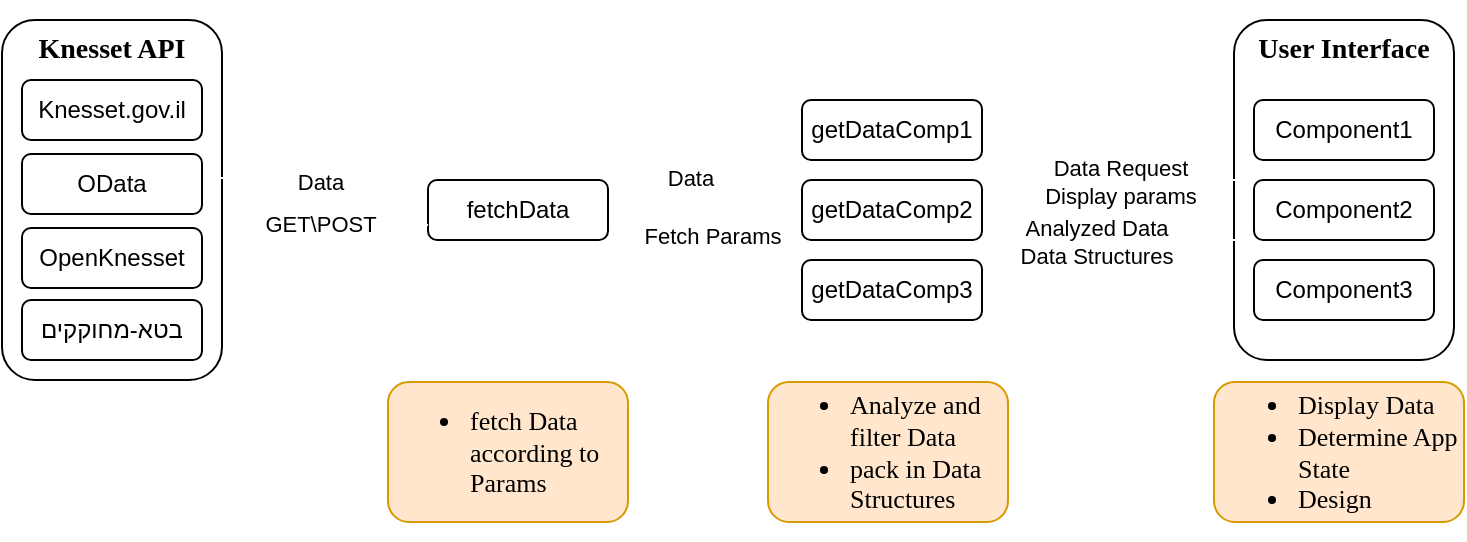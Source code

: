 <mxfile version="26.0.2">
  <diagram name="Page-1" id="eq0wE8SwEvedX5aSt8SF">
    <mxGraphModel dx="954" dy="558" grid="1" gridSize="10" guides="1" tooltips="1" connect="1" arrows="1" fold="1" page="1" pageScale="1" pageWidth="850" pageHeight="1100" background="none" math="0" shadow="0">
      <root>
        <mxCell id="0" />
        <mxCell id="1" parent="0" />
        <mxCell id="pHGOKvjHhklqfPr7pu8u-2" value="User Interface" style="rounded=1;whiteSpace=wrap;html=1;rotation=90;horizontal=0;verticalAlign=top;fontStyle=1;fontSize=14;fontFamily=Comic Sans MS;" parent="1" vertex="1">
          <mxGeometry x="676" y="190" width="170" height="110" as="geometry" />
        </mxCell>
        <mxCell id="pHGOKvjHhklqfPr7pu8u-3" value="Component1" style="rounded=1;whiteSpace=wrap;html=1;" parent="1" vertex="1">
          <mxGeometry x="716" y="200" width="90" height="30" as="geometry" />
        </mxCell>
        <mxCell id="JyaKooP-tWVFvjsa9lRd-21" style="edgeStyle=orthogonalEdgeStyle;rounded=0;orthogonalLoop=1;jettySize=auto;html=1;exitX=0;exitY=0;exitDx=0;exitDy=0;entryX=1;entryY=0;entryDx=0;entryDy=0;fontColor=#FFFFFF;strokeColor=#FFFFFF;" parent="1" source="pHGOKvjHhklqfPr7pu8u-4" target="pHGOKvjHhklqfPr7pu8u-7" edge="1">
          <mxGeometry relative="1" as="geometry">
            <Array as="points">
              <mxPoint x="630" y="240" />
              <mxPoint x="630" y="240" />
            </Array>
          </mxGeometry>
        </mxCell>
        <mxCell id="JyaKooP-tWVFvjsa9lRd-22" value="Data Request&lt;div&gt;Display params&lt;/div&gt;" style="edgeLabel;html=1;align=center;verticalAlign=middle;resizable=0;points=[];" parent="JyaKooP-tWVFvjsa9lRd-21" vertex="1" connectable="0">
          <mxGeometry x="0.01" y="1" relative="1" as="geometry">
            <mxPoint x="1" as="offset" />
          </mxGeometry>
        </mxCell>
        <mxCell id="pHGOKvjHhklqfPr7pu8u-4" value="Component2" style="rounded=1;whiteSpace=wrap;html=1;" parent="1" vertex="1">
          <mxGeometry x="716" y="240" width="90" height="30" as="geometry" />
        </mxCell>
        <mxCell id="pHGOKvjHhklqfPr7pu8u-5" value="Component3" style="rounded=1;whiteSpace=wrap;html=1;" parent="1" vertex="1">
          <mxGeometry x="716" y="280" width="90" height="30" as="geometry" />
        </mxCell>
        <mxCell id="pHGOKvjHhklqfPr7pu8u-6" value="getDataComp1" style="rounded=1;whiteSpace=wrap;html=1;" parent="1" vertex="1">
          <mxGeometry x="490" y="200" width="90" height="30" as="geometry" />
        </mxCell>
        <mxCell id="JyaKooP-tWVFvjsa9lRd-14" style="edgeStyle=orthogonalEdgeStyle;rounded=0;orthogonalLoop=1;jettySize=auto;html=1;exitX=0;exitY=1;exitDx=0;exitDy=0;entryX=1;entryY=1;entryDx=0;entryDy=0;fontColor=#FFFFFF;strokeColor=#FFFFFF;" parent="1" source="pHGOKvjHhklqfPr7pu8u-7" target="pHGOKvjHhklqfPr7pu8u-9" edge="1">
          <mxGeometry relative="1" as="geometry">
            <mxPoint x="460" y="270" as="targetPoint" />
            <Array as="points">
              <mxPoint x="440" y="270" />
              <mxPoint x="440" y="270" />
            </Array>
          </mxGeometry>
        </mxCell>
        <mxCell id="JyaKooP-tWVFvjsa9lRd-16" value="Fetch Params" style="edgeLabel;html=1;align=center;verticalAlign=middle;resizable=0;points=[];" parent="JyaKooP-tWVFvjsa9lRd-14" vertex="1" connectable="0">
          <mxGeometry x="-0.037" y="-2" relative="1" as="geometry">
            <mxPoint x="1" as="offset" />
          </mxGeometry>
        </mxCell>
        <mxCell id="JyaKooP-tWVFvjsa9lRd-23" style="edgeStyle=orthogonalEdgeStyle;rounded=0;orthogonalLoop=1;jettySize=auto;html=1;exitX=1;exitY=1;exitDx=0;exitDy=0;entryX=0;entryY=1;entryDx=0;entryDy=0;fontColor=#FFFFFF;strokeColor=#FFFFFF;" parent="1" source="pHGOKvjHhklqfPr7pu8u-7" target="pHGOKvjHhklqfPr7pu8u-4" edge="1">
          <mxGeometry relative="1" as="geometry">
            <Array as="points">
              <mxPoint x="630" y="270" />
              <mxPoint x="630" y="270" />
            </Array>
          </mxGeometry>
        </mxCell>
        <mxCell id="JyaKooP-tWVFvjsa9lRd-26" value="Analyzed Data&lt;div&gt;Data Structures&lt;/div&gt;" style="edgeLabel;html=1;align=center;verticalAlign=middle;resizable=0;points=[];" parent="JyaKooP-tWVFvjsa9lRd-23" vertex="1" connectable="0">
          <mxGeometry x="-0.17" y="-1" relative="1" as="geometry">
            <mxPoint as="offset" />
          </mxGeometry>
        </mxCell>
        <mxCell id="pHGOKvjHhklqfPr7pu8u-7" value="getDataComp2" style="rounded=1;whiteSpace=wrap;html=1;" parent="1" vertex="1">
          <mxGeometry x="490" y="240" width="90" height="30" as="geometry" />
        </mxCell>
        <mxCell id="pHGOKvjHhklqfPr7pu8u-8" value="getDataComp3" style="rounded=1;whiteSpace=wrap;html=1;" parent="1" vertex="1">
          <mxGeometry x="490" y="280" width="90" height="30" as="geometry" />
        </mxCell>
        <mxCell id="pHGOKvjHhklqfPr7pu8u-9" value="fetchData" style="rounded=1;whiteSpace=wrap;html=1;" parent="1" vertex="1">
          <mxGeometry x="303" y="240" width="90" height="30" as="geometry" />
        </mxCell>
        <mxCell id="pHGOKvjHhklqfPr7pu8u-11" value="Knesset API" style="rounded=1;whiteSpace=wrap;html=1;rotation=90;horizontal=0;verticalAlign=top;fontStyle=1;fontSize=14;fontFamily=Comic Sans MS;" parent="1" vertex="1">
          <mxGeometry x="55" y="195" width="180" height="110" as="geometry" />
        </mxCell>
        <mxCell id="pHGOKvjHhklqfPr7pu8u-12" value="Knesset.gov.il" style="rounded=1;whiteSpace=wrap;html=1;" parent="1" vertex="1">
          <mxGeometry x="100" y="190" width="90" height="30" as="geometry" />
        </mxCell>
        <mxCell id="pHGOKvjHhklqfPr7pu8u-13" value="OData" style="rounded=1;whiteSpace=wrap;html=1;" parent="1" vertex="1">
          <mxGeometry x="100" y="227" width="90" height="30" as="geometry" />
        </mxCell>
        <mxCell id="pHGOKvjHhklqfPr7pu8u-14" value="OpenKnesset" style="rounded=1;whiteSpace=wrap;html=1;" parent="1" vertex="1">
          <mxGeometry x="100" y="264" width="90" height="30" as="geometry" />
        </mxCell>
        <mxCell id="pHGOKvjHhklqfPr7pu8u-15" value="בטא-מחוקקים" style="rounded=1;whiteSpace=wrap;html=1;" parent="1" vertex="1">
          <mxGeometry x="100" y="300" width="90" height="30" as="geometry" />
        </mxCell>
        <mxCell id="pHGOKvjHhklqfPr7pu8u-17" value="&lt;ul&gt;&lt;li&gt;Display Data&lt;/li&gt;&lt;li&gt;Determine App State&lt;/li&gt;&lt;li&gt;Design&lt;/li&gt;&lt;/ul&gt;" style="html=1;labelBackgroundColor=none;whiteSpace=wrap;fillColor=#ffe6cc;strokeColor=#d79b00;fontSize=13;fontFamily=Comic Sans MS;rounded=1;glass=0;shadow=0;fontStyle=0;align=left;" parent="1" vertex="1">
          <mxGeometry x="696" y="341" width="125" height="70" as="geometry" />
        </mxCell>
        <mxCell id="pHGOKvjHhklqfPr7pu8u-18" value="&lt;ul style=&quot;text-align: left;&quot;&gt;&lt;li&gt;Analyze and filter Data&lt;/li&gt;&lt;li&gt;pack in Data Structures&lt;/li&gt;&lt;/ul&gt;" style="html=1;labelBackgroundColor=none;whiteSpace=wrap;fillColor=#ffe6cc;strokeColor=#d79b00;fontSize=13;fontFamily=Comic Sans MS;rounded=1;glass=0;shadow=0;" parent="1" vertex="1">
          <mxGeometry x="473" y="341" width="120" height="70" as="geometry" />
        </mxCell>
        <mxCell id="pHGOKvjHhklqfPr7pu8u-19" value="Data Analyzing&amp;nbsp;&lt;div&gt;Functions&lt;/div&gt;" style="text;html=1;align=center;verticalAlign=middle;resizable=0;points=[];autosize=1;strokeColor=none;fillColor=none;fontSize=14;fontStyle=1;fontFamily=Comic Sans MS;horizontal=1;fontColor=#FFFFFF;" parent="1" vertex="1">
          <mxGeometry x="473" y="150" width="120" height="50" as="geometry" />
        </mxCell>
        <mxCell id="pHGOKvjHhklqfPr7pu8u-20" value="Data Fetching&amp;nbsp;&lt;div&gt;Function&lt;/div&gt;" style="text;html=1;align=center;verticalAlign=middle;resizable=0;points=[];autosize=1;strokeColor=none;fillColor=none;fontSize=14;fontStyle=1;fontFamily=Comic Sans MS;horizontal=1;fontColor=#FFFFFF;" parent="1" vertex="1">
          <mxGeometry x="288" y="150" width="120" height="50" as="geometry" />
        </mxCell>
        <mxCell id="JyaKooP-tWVFvjsa9lRd-2" value="&lt;ul style=&quot;text-align: left;&quot;&gt;&lt;li&gt;fetch Data according to Params&lt;/li&gt;&lt;/ul&gt;" style="html=1;labelBackgroundColor=none;whiteSpace=wrap;fillColor=#ffe6cc;strokeColor=#d79b00;fontSize=13;fontFamily=Comic Sans MS;rounded=1;glass=0;shadow=0;" parent="1" vertex="1">
          <mxGeometry x="283" y="341" width="120" height="70" as="geometry" />
        </mxCell>
        <mxCell id="JyaKooP-tWVFvjsa9lRd-4" value="" style="endArrow=classic;html=1;rounded=0;exitX=0.439;exitY=0.014;exitDx=0;exitDy=0;entryX=0;entryY=0;entryDx=0;entryDy=0;exitPerimeter=0;fontColor=#FFFFFF;strokeColor=#FFFFFF;" parent="1" source="pHGOKvjHhklqfPr7pu8u-11" target="pHGOKvjHhklqfPr7pu8u-9" edge="1">
          <mxGeometry width="50" height="50" relative="1" as="geometry">
            <mxPoint x="250" y="240" as="sourcePoint" />
            <mxPoint x="300" y="190" as="targetPoint" />
          </mxGeometry>
        </mxCell>
        <mxCell id="JyaKooP-tWVFvjsa9lRd-6" value="Data" style="edgeLabel;html=1;align=center;verticalAlign=middle;resizable=0;points=[];" parent="JyaKooP-tWVFvjsa9lRd-4" vertex="1" connectable="0">
          <mxGeometry x="-0.048" y="-1" relative="1" as="geometry">
            <mxPoint as="offset" />
          </mxGeometry>
        </mxCell>
        <mxCell id="JyaKooP-tWVFvjsa9lRd-9" style="edgeStyle=orthogonalEdgeStyle;rounded=0;orthogonalLoop=1;jettySize=auto;html=1;exitX=0;exitY=0.75;exitDx=0;exitDy=0;entryX=0.567;entryY=-0.009;entryDx=0;entryDy=0;entryPerimeter=0;fontColor=#FFFFFF;strokeColor=#FFFFFF;" parent="1" source="pHGOKvjHhklqfPr7pu8u-9" target="pHGOKvjHhklqfPr7pu8u-11" edge="1">
          <mxGeometry relative="1" as="geometry" />
        </mxCell>
        <mxCell id="JyaKooP-tWVFvjsa9lRd-10" value="GET\POST" style="edgeLabel;html=1;align=center;verticalAlign=middle;resizable=0;points=[];" parent="JyaKooP-tWVFvjsa9lRd-9" vertex="1" connectable="0">
          <mxGeometry x="0.077" relative="1" as="geometry">
            <mxPoint as="offset" />
          </mxGeometry>
        </mxCell>
        <mxCell id="JyaKooP-tWVFvjsa9lRd-11" value="" style="endArrow=classic;html=1;rounded=0;exitX=1;exitY=0;exitDx=0;exitDy=0;entryX=0;entryY=0;entryDx=0;entryDy=0;fontColor=#FFFFFF;strokeColor=#FFFFFF;" parent="1" source="pHGOKvjHhklqfPr7pu8u-9" target="pHGOKvjHhklqfPr7pu8u-7" edge="1">
          <mxGeometry width="50" height="50" relative="1" as="geometry">
            <mxPoint x="430" y="290" as="sourcePoint" />
            <mxPoint x="480" y="240" as="targetPoint" />
          </mxGeometry>
        </mxCell>
        <mxCell id="JyaKooP-tWVFvjsa9lRd-13" value="Data" style="edgeLabel;html=1;align=center;verticalAlign=middle;resizable=0;points=[];" parent="JyaKooP-tWVFvjsa9lRd-11" vertex="1" connectable="0">
          <mxGeometry x="-0.163" y="1" relative="1" as="geometry">
            <mxPoint as="offset" />
          </mxGeometry>
        </mxCell>
      </root>
    </mxGraphModel>
  </diagram>
</mxfile>
